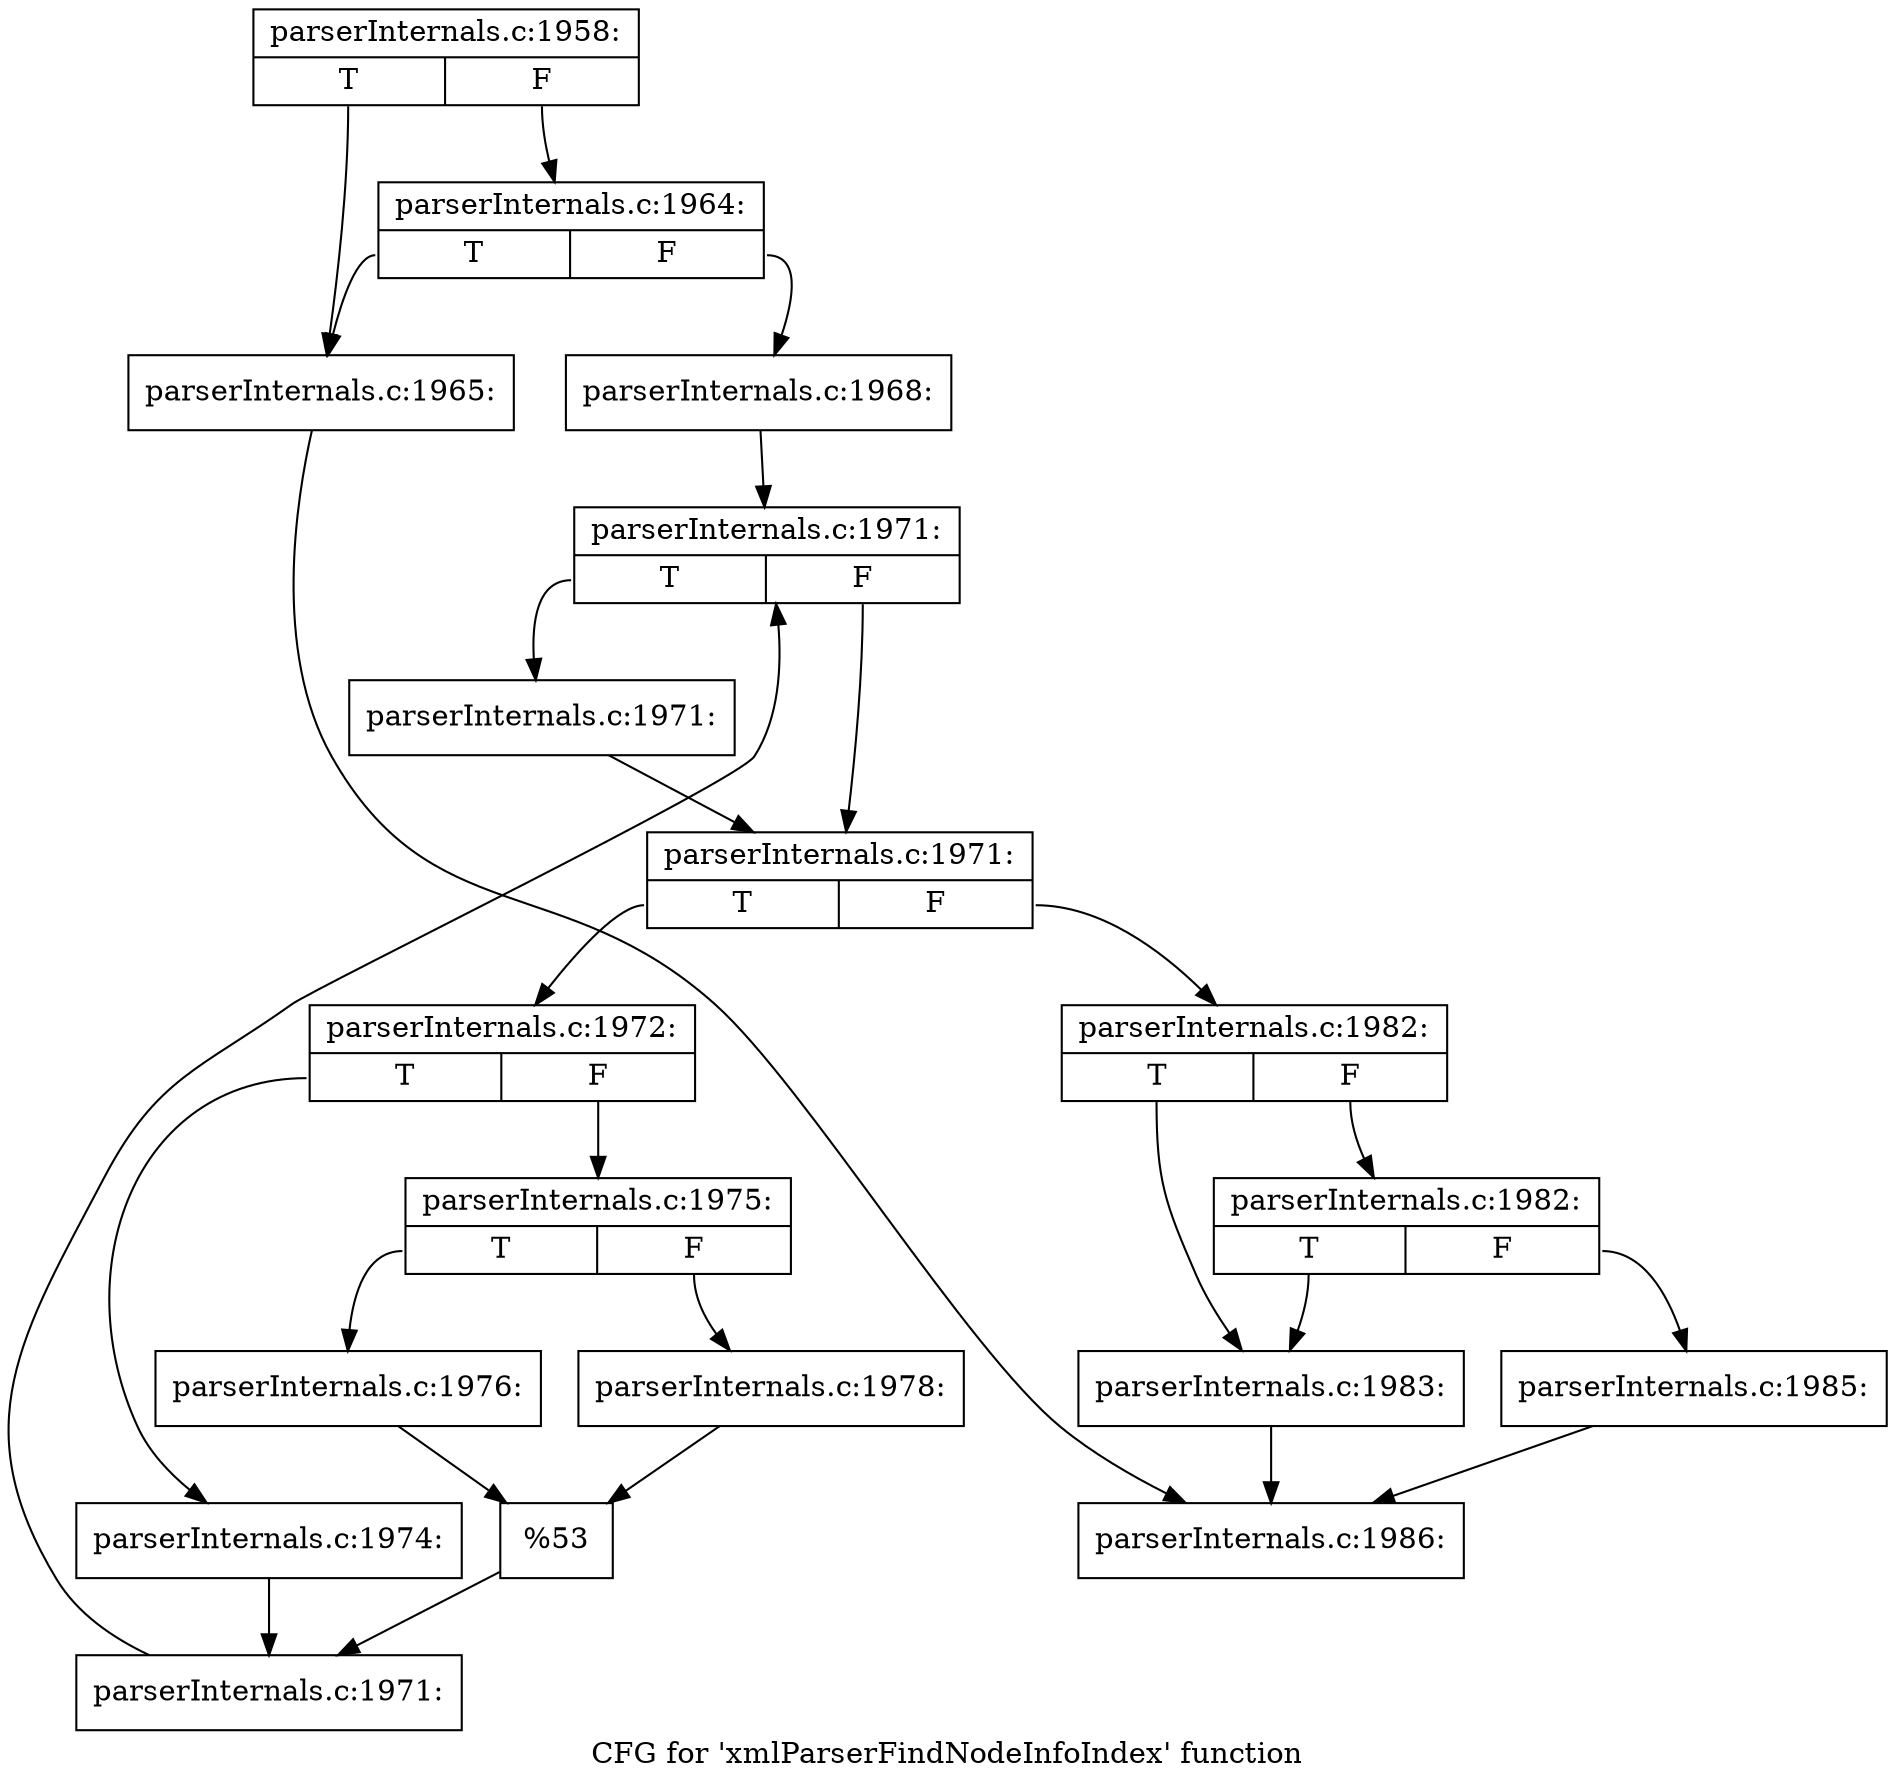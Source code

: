 digraph "CFG for 'xmlParserFindNodeInfoIndex' function" {
	label="CFG for 'xmlParserFindNodeInfoIndex' function";

	Node0x4f9e7e0 [shape=record,label="{parserInternals.c:1958:|{<s0>T|<s1>F}}"];
	Node0x4f9e7e0:s0 -> Node0x4e16b80;
	Node0x4f9e7e0:s1 -> Node0x4f04950;
	Node0x4f04950 [shape=record,label="{parserInternals.c:1964:|{<s0>T|<s1>F}}"];
	Node0x4f04950:s0 -> Node0x4e16b80;
	Node0x4f04950:s1 -> Node0x4e16bd0;
	Node0x4e16b80 [shape=record,label="{parserInternals.c:1965:}"];
	Node0x4e16b80 -> Node0x4fa4b60;
	Node0x4e16bd0 [shape=record,label="{parserInternals.c:1968:}"];
	Node0x4e16bd0 -> Node0x4f054f0;
	Node0x4f054f0 [shape=record,label="{parserInternals.c:1971:|{<s0>T|<s1>F}}"];
	Node0x4f054f0:s0 -> Node0x4f057e0;
	Node0x4f054f0:s1 -> Node0x4f05790;
	Node0x4f057e0 [shape=record,label="{parserInternals.c:1971:}"];
	Node0x4f057e0 -> Node0x4f05790;
	Node0x4f05790 [shape=record,label="{parserInternals.c:1971:|{<s0>T|<s1>F}}"];
	Node0x4f05790:s0 -> Node0x4f05cc0;
	Node0x4f05790:s1 -> Node0x4f05710;
	Node0x4f05cc0 [shape=record,label="{parserInternals.c:1972:|{<s0>T|<s1>F}}"];
	Node0x4f05cc0:s0 -> Node0x4fa94f0;
	Node0x4f05cc0:s1 -> Node0x4fa9590;
	Node0x4fa94f0 [shape=record,label="{parserInternals.c:1974:}"];
	Node0x4fa94f0 -> Node0x4fa9540;
	Node0x4fa9590 [shape=record,label="{parserInternals.c:1975:|{<s0>T|<s1>F}}"];
	Node0x4fa9590:s0 -> Node0x4fa9eb0;
	Node0x4fa9590:s1 -> Node0x4fa9f50;
	Node0x4fa9eb0 [shape=record,label="{parserInternals.c:1976:}"];
	Node0x4fa9eb0 -> Node0x4fa9f00;
	Node0x4fa9f50 [shape=record,label="{parserInternals.c:1978:}"];
	Node0x4fa9f50 -> Node0x4fa9f00;
	Node0x4fa9f00 [shape=record,label="{%53}"];
	Node0x4fa9f00 -> Node0x4fa9540;
	Node0x4fa9540 [shape=record,label="{parserInternals.c:1971:}"];
	Node0x4fa9540 -> Node0x4f054f0;
	Node0x4f05710 [shape=record,label="{parserInternals.c:1982:|{<s0>T|<s1>F}}"];
	Node0x4f05710:s0 -> Node0x4faadb0;
	Node0x4f05710:s1 -> Node0x4faaea0;
	Node0x4faaea0 [shape=record,label="{parserInternals.c:1982:|{<s0>T|<s1>F}}"];
	Node0x4faaea0:s0 -> Node0x4faadb0;
	Node0x4faaea0:s1 -> Node0x4faae50;
	Node0x4faadb0 [shape=record,label="{parserInternals.c:1983:}"];
	Node0x4faadb0 -> Node0x4fa4b60;
	Node0x4faae50 [shape=record,label="{parserInternals.c:1985:}"];
	Node0x4faae50 -> Node0x4fa4b60;
	Node0x4fa4b60 [shape=record,label="{parserInternals.c:1986:}"];
}
